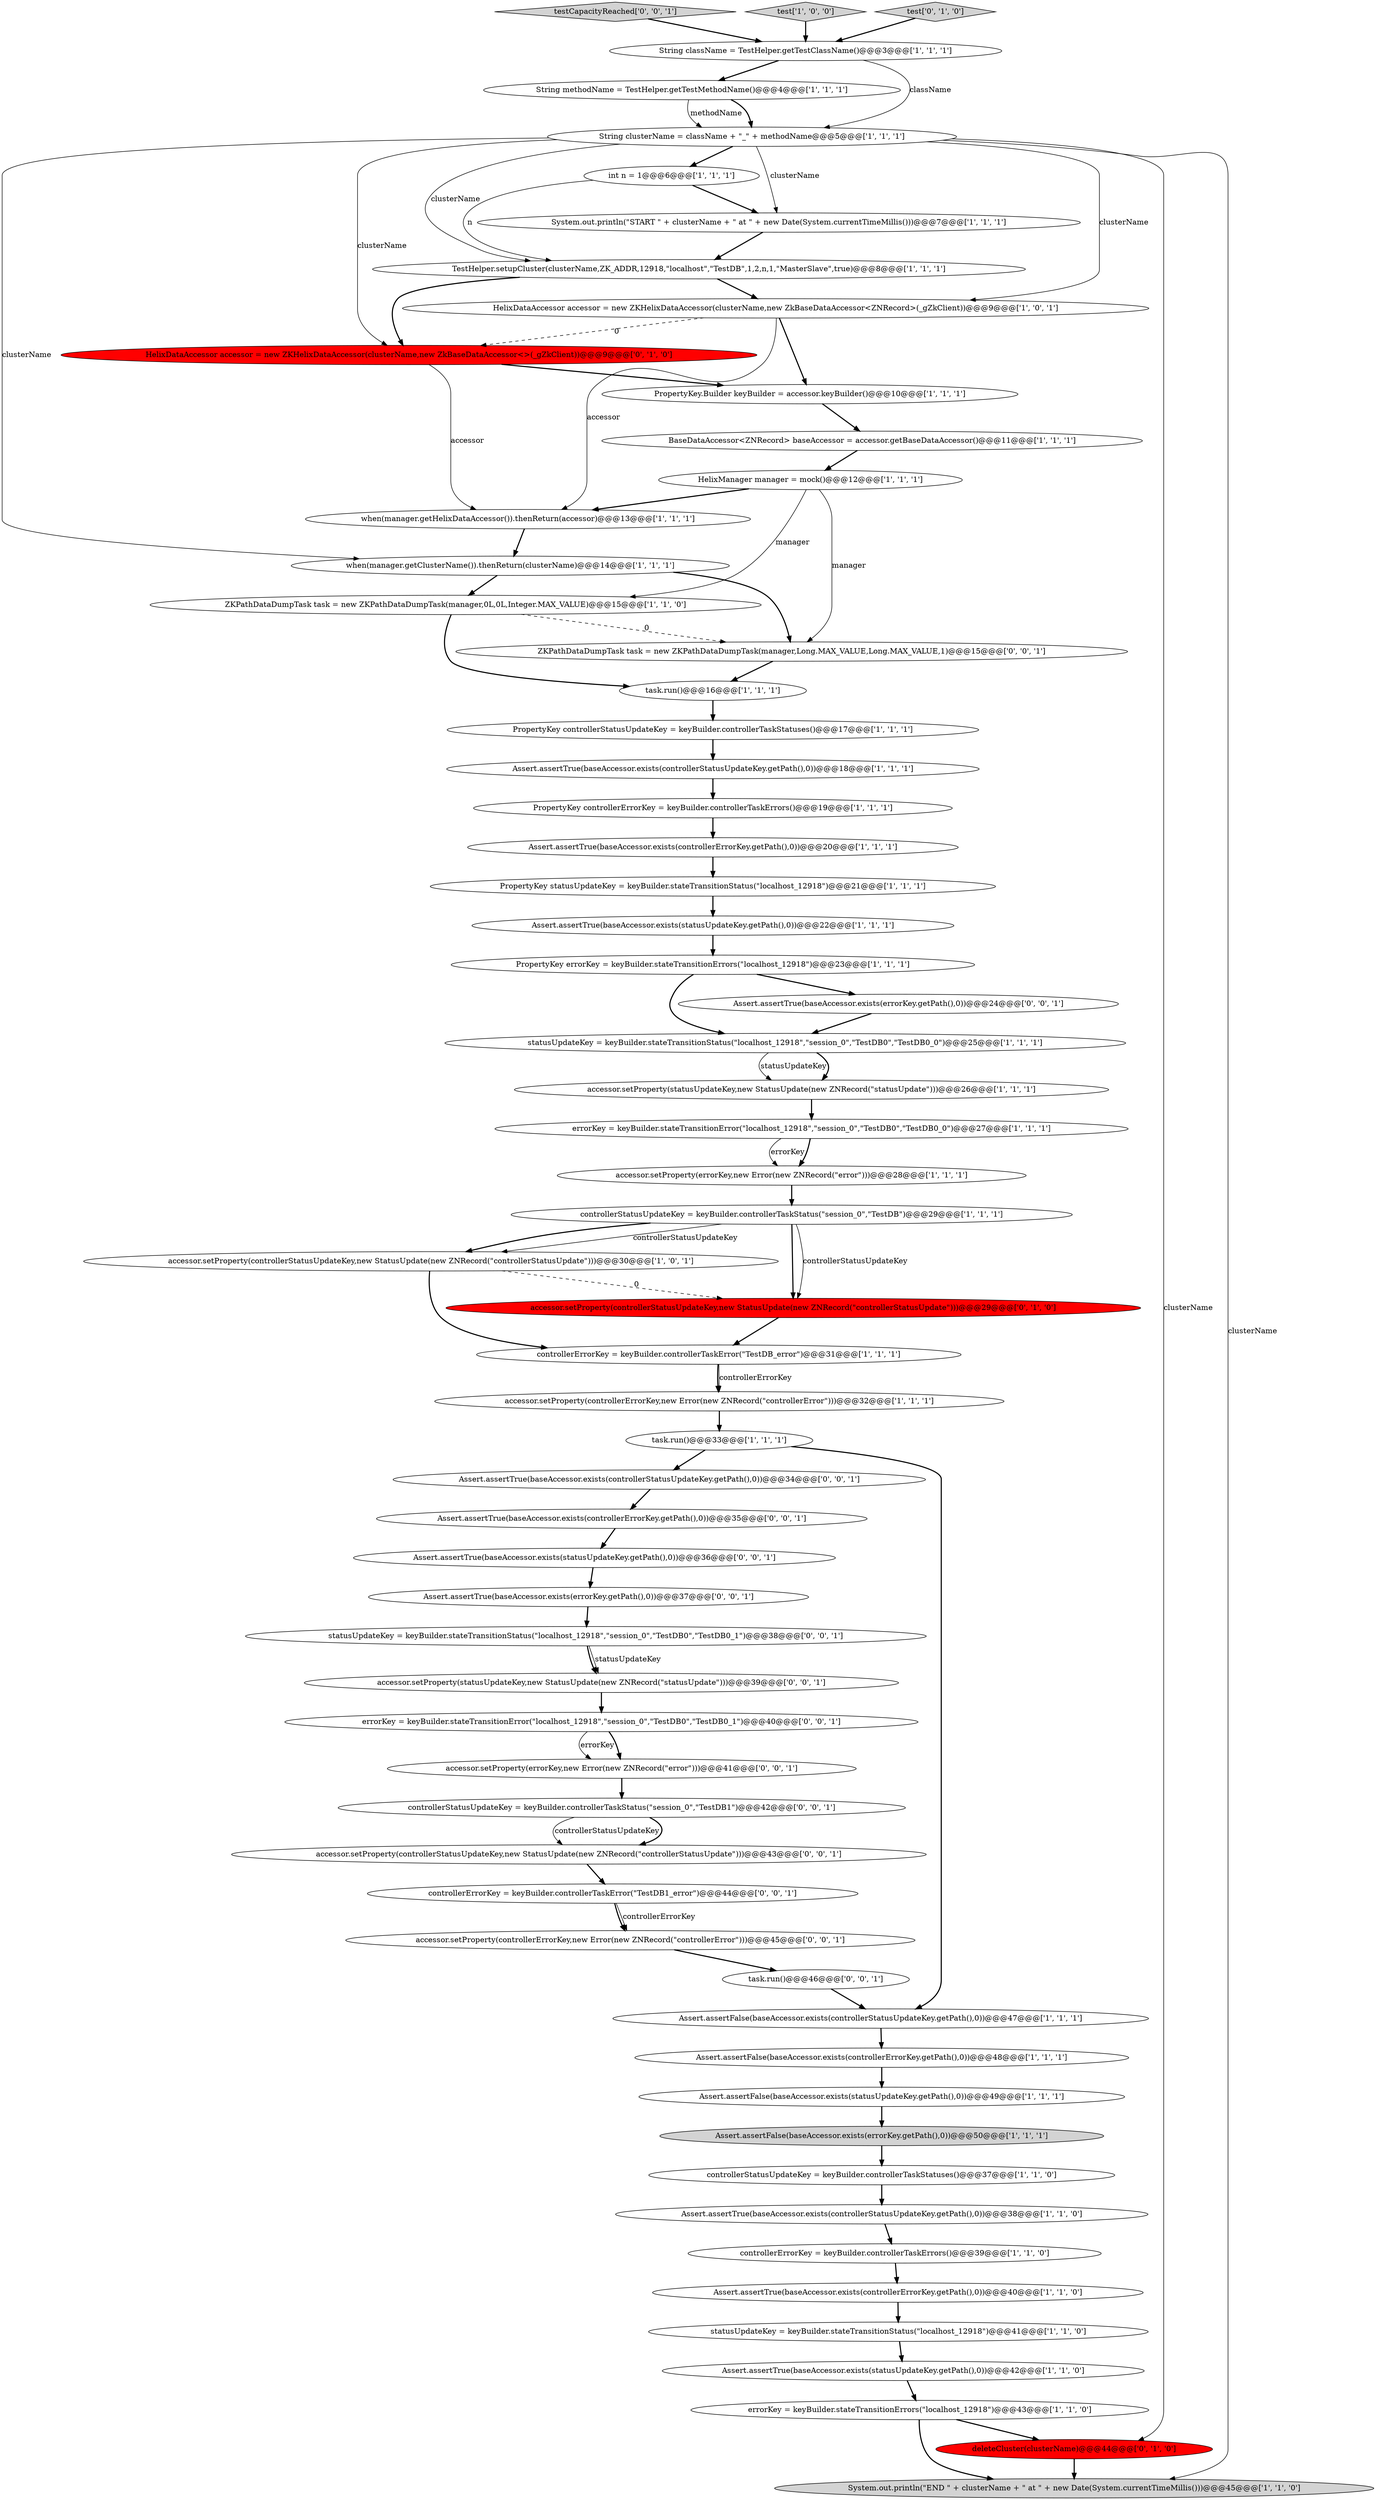 digraph {
47 [style = filled, label = "ZKPathDataDumpTask task = new ZKPathDataDumpTask(manager,Long.MAX_VALUE,Long.MAX_VALUE,1)@@@15@@@['0', '0', '1']", fillcolor = white, shape = ellipse image = "AAA0AAABBB3BBB"];
1 [style = filled, label = "Assert.assertFalse(baseAccessor.exists(controllerErrorKey.getPath(),0))@@@48@@@['1', '1', '1']", fillcolor = white, shape = ellipse image = "AAA0AAABBB1BBB"];
13 [style = filled, label = "PropertyKey errorKey = keyBuilder.stateTransitionErrors(\"localhost_12918\")@@@23@@@['1', '1', '1']", fillcolor = white, shape = ellipse image = "AAA0AAABBB1BBB"];
0 [style = filled, label = "PropertyKey controllerStatusUpdateKey = keyBuilder.controllerTaskStatuses()@@@17@@@['1', '1', '1']", fillcolor = white, shape = ellipse image = "AAA0AAABBB1BBB"];
32 [style = filled, label = "String methodName = TestHelper.getTestMethodName()@@@4@@@['1', '1', '1']", fillcolor = white, shape = ellipse image = "AAA0AAABBB1BBB"];
27 [style = filled, label = "errorKey = keyBuilder.stateTransitionError(\"localhost_12918\",\"session_0\",\"TestDB0\",\"TestDB0_0\")@@@27@@@['1', '1', '1']", fillcolor = white, shape = ellipse image = "AAA0AAABBB1BBB"];
37 [style = filled, label = "controllerStatusUpdateKey = keyBuilder.controllerTaskStatus(\"session_0\",\"TestDB\")@@@29@@@['1', '1', '1']", fillcolor = white, shape = ellipse image = "AAA0AAABBB1BBB"];
24 [style = filled, label = "String className = TestHelper.getTestClassName()@@@3@@@['1', '1', '1']", fillcolor = white, shape = ellipse image = "AAA0AAABBB1BBB"];
34 [style = filled, label = "errorKey = keyBuilder.stateTransitionErrors(\"localhost_12918\")@@@43@@@['1', '1', '0']", fillcolor = white, shape = ellipse image = "AAA0AAABBB1BBB"];
59 [style = filled, label = "accessor.setProperty(statusUpdateKey,new StatusUpdate(new ZNRecord(\"statusUpdate\")))@@@39@@@['0', '0', '1']", fillcolor = white, shape = ellipse image = "AAA0AAABBB3BBB"];
11 [style = filled, label = "Assert.assertTrue(baseAccessor.exists(controllerStatusUpdateKey.getPath(),0))@@@18@@@['1', '1', '1']", fillcolor = white, shape = ellipse image = "AAA0AAABBB1BBB"];
53 [style = filled, label = "accessor.setProperty(controllerStatusUpdateKey,new StatusUpdate(new ZNRecord(\"controllerStatusUpdate\")))@@@43@@@['0', '0', '1']", fillcolor = white, shape = ellipse image = "AAA0AAABBB3BBB"];
39 [style = filled, label = "when(manager.getHelixDataAccessor()).thenReturn(accessor)@@@13@@@['1', '1', '1']", fillcolor = white, shape = ellipse image = "AAA0AAABBB1BBB"];
20 [style = filled, label = "statusUpdateKey = keyBuilder.stateTransitionStatus(\"localhost_12918\",\"session_0\",\"TestDB0\",\"TestDB0_0\")@@@25@@@['1', '1', '1']", fillcolor = white, shape = ellipse image = "AAA0AAABBB1BBB"];
7 [style = filled, label = "Assert.assertTrue(baseAccessor.exists(statusUpdateKey.getPath(),0))@@@42@@@['1', '1', '0']", fillcolor = white, shape = ellipse image = "AAA0AAABBB1BBB"];
60 [style = filled, label = "Assert.assertTrue(baseAccessor.exists(controllerStatusUpdateKey.getPath(),0))@@@34@@@['0', '0', '1']", fillcolor = white, shape = ellipse image = "AAA0AAABBB3BBB"];
15 [style = filled, label = "HelixDataAccessor accessor = new ZKHelixDataAccessor(clusterName,new ZkBaseDataAccessor<ZNRecord>(_gZkClient))@@@9@@@['1', '0', '1']", fillcolor = white, shape = ellipse image = "AAA0AAABBB1BBB"];
21 [style = filled, label = "accessor.setProperty(errorKey,new Error(new ZNRecord(\"error\")))@@@28@@@['1', '1', '1']", fillcolor = white, shape = ellipse image = "AAA0AAABBB1BBB"];
50 [style = filled, label = "task.run()@@@46@@@['0', '0', '1']", fillcolor = white, shape = ellipse image = "AAA0AAABBB3BBB"];
30 [style = filled, label = "Assert.assertTrue(baseAccessor.exists(controllerErrorKey.getPath(),0))@@@40@@@['1', '1', '0']", fillcolor = white, shape = ellipse image = "AAA0AAABBB1BBB"];
45 [style = filled, label = "accessor.setProperty(controllerStatusUpdateKey,new StatusUpdate(new ZNRecord(\"controllerStatusUpdate\")))@@@29@@@['0', '1', '0']", fillcolor = red, shape = ellipse image = "AAA1AAABBB2BBB"];
22 [style = filled, label = "Assert.assertFalse(baseAccessor.exists(errorKey.getPath(),0))@@@50@@@['1', '1', '1']", fillcolor = lightgray, shape = ellipse image = "AAA0AAABBB1BBB"];
2 [style = filled, label = "Assert.assertTrue(baseAccessor.exists(statusUpdateKey.getPath(),0))@@@22@@@['1', '1', '1']", fillcolor = white, shape = ellipse image = "AAA0AAABBB1BBB"];
25 [style = filled, label = "Assert.assertFalse(baseAccessor.exists(controllerStatusUpdateKey.getPath(),0))@@@47@@@['1', '1', '1']", fillcolor = white, shape = ellipse image = "AAA0AAABBB1BBB"];
61 [style = filled, label = "accessor.setProperty(controllerErrorKey,new Error(new ZNRecord(\"controllerError\")))@@@45@@@['0', '0', '1']", fillcolor = white, shape = ellipse image = "AAA0AAABBB3BBB"];
38 [style = filled, label = "accessor.setProperty(statusUpdateKey,new StatusUpdate(new ZNRecord(\"statusUpdate\")))@@@26@@@['1', '1', '1']", fillcolor = white, shape = ellipse image = "AAA0AAABBB1BBB"];
5 [style = filled, label = "Assert.assertFalse(baseAccessor.exists(statusUpdateKey.getPath(),0))@@@49@@@['1', '1', '1']", fillcolor = white, shape = ellipse image = "AAA0AAABBB1BBB"];
42 [style = filled, label = "controllerErrorKey = keyBuilder.controllerTaskErrors()@@@39@@@['1', '1', '0']", fillcolor = white, shape = ellipse image = "AAA0AAABBB1BBB"];
10 [style = filled, label = "Assert.assertTrue(baseAccessor.exists(controllerErrorKey.getPath(),0))@@@20@@@['1', '1', '1']", fillcolor = white, shape = ellipse image = "AAA0AAABBB1BBB"];
52 [style = filled, label = "controllerStatusUpdateKey = keyBuilder.controllerTaskStatus(\"session_0\",\"TestDB1\")@@@42@@@['0', '0', '1']", fillcolor = white, shape = ellipse image = "AAA0AAABBB3BBB"];
36 [style = filled, label = "PropertyKey controllerErrorKey = keyBuilder.controllerTaskErrors()@@@19@@@['1', '1', '1']", fillcolor = white, shape = ellipse image = "AAA0AAABBB1BBB"];
51 [style = filled, label = "testCapacityReached['0', '0', '1']", fillcolor = lightgray, shape = diamond image = "AAA0AAABBB3BBB"];
29 [style = filled, label = "task.run()@@@33@@@['1', '1', '1']", fillcolor = white, shape = ellipse image = "AAA0AAABBB1BBB"];
17 [style = filled, label = "System.out.println(\"START \" + clusterName + \" at \" + new Date(System.currentTimeMillis()))@@@7@@@['1', '1', '1']", fillcolor = white, shape = ellipse image = "AAA0AAABBB1BBB"];
49 [style = filled, label = "accessor.setProperty(errorKey,new Error(new ZNRecord(\"error\")))@@@41@@@['0', '0', '1']", fillcolor = white, shape = ellipse image = "AAA0AAABBB3BBB"];
12 [style = filled, label = "String clusterName = className + \"_\" + methodName@@@5@@@['1', '1', '1']", fillcolor = white, shape = ellipse image = "AAA0AAABBB1BBB"];
40 [style = filled, label = "BaseDataAccessor<ZNRecord> baseAccessor = accessor.getBaseDataAccessor()@@@11@@@['1', '1', '1']", fillcolor = white, shape = ellipse image = "AAA0AAABBB1BBB"];
58 [style = filled, label = "Assert.assertTrue(baseAccessor.exists(statusUpdateKey.getPath(),0))@@@36@@@['0', '0', '1']", fillcolor = white, shape = ellipse image = "AAA0AAABBB3BBB"];
9 [style = filled, label = "statusUpdateKey = keyBuilder.stateTransitionStatus(\"localhost_12918\")@@@41@@@['1', '1', '0']", fillcolor = white, shape = ellipse image = "AAA0AAABBB1BBB"];
4 [style = filled, label = "controllerErrorKey = keyBuilder.controllerTaskError(\"TestDB_error\")@@@31@@@['1', '1', '1']", fillcolor = white, shape = ellipse image = "AAA0AAABBB1BBB"];
18 [style = filled, label = "PropertyKey statusUpdateKey = keyBuilder.stateTransitionStatus(\"localhost_12918\")@@@21@@@['1', '1', '1']", fillcolor = white, shape = ellipse image = "AAA0AAABBB1BBB"];
3 [style = filled, label = "accessor.setProperty(controllerStatusUpdateKey,new StatusUpdate(new ZNRecord(\"controllerStatusUpdate\")))@@@30@@@['1', '0', '1']", fillcolor = white, shape = ellipse image = "AAA0AAABBB1BBB"];
19 [style = filled, label = "Assert.assertTrue(baseAccessor.exists(controllerStatusUpdateKey.getPath(),0))@@@38@@@['1', '1', '0']", fillcolor = white, shape = ellipse image = "AAA0AAABBB1BBB"];
43 [style = filled, label = "deleteCluster(clusterName)@@@44@@@['0', '1', '0']", fillcolor = red, shape = ellipse image = "AAA1AAABBB2BBB"];
16 [style = filled, label = "task.run()@@@16@@@['1', '1', '1']", fillcolor = white, shape = ellipse image = "AAA0AAABBB1BBB"];
57 [style = filled, label = "controllerErrorKey = keyBuilder.controllerTaskError(\"TestDB1_error\")@@@44@@@['0', '0', '1']", fillcolor = white, shape = ellipse image = "AAA0AAABBB3BBB"];
6 [style = filled, label = "ZKPathDataDumpTask task = new ZKPathDataDumpTask(manager,0L,0L,Integer.MAX_VALUE)@@@15@@@['1', '1', '0']", fillcolor = white, shape = ellipse image = "AAA0AAABBB1BBB"];
8 [style = filled, label = "HelixManager manager = mock()@@@12@@@['1', '1', '1']", fillcolor = white, shape = ellipse image = "AAA0AAABBB1BBB"];
26 [style = filled, label = "test['1', '0', '0']", fillcolor = lightgray, shape = diamond image = "AAA0AAABBB1BBB"];
28 [style = filled, label = "PropertyKey.Builder keyBuilder = accessor.keyBuilder()@@@10@@@['1', '1', '1']", fillcolor = white, shape = ellipse image = "AAA0AAABBB1BBB"];
33 [style = filled, label = "TestHelper.setupCluster(clusterName,ZK_ADDR,12918,\"localhost\",\"TestDB\",1,2,n,1,\"MasterSlave\",true)@@@8@@@['1', '1', '1']", fillcolor = white, shape = ellipse image = "AAA0AAABBB1BBB"];
62 [style = filled, label = "statusUpdateKey = keyBuilder.stateTransitionStatus(\"localhost_12918\",\"session_0\",\"TestDB0\",\"TestDB0_1\")@@@38@@@['0', '0', '1']", fillcolor = white, shape = ellipse image = "AAA0AAABBB3BBB"];
31 [style = filled, label = "accessor.setProperty(controllerErrorKey,new Error(new ZNRecord(\"controllerError\")))@@@32@@@['1', '1', '1']", fillcolor = white, shape = ellipse image = "AAA0AAABBB1BBB"];
55 [style = filled, label = "Assert.assertTrue(baseAccessor.exists(errorKey.getPath(),0))@@@37@@@['0', '0', '1']", fillcolor = white, shape = ellipse image = "AAA0AAABBB3BBB"];
56 [style = filled, label = "errorKey = keyBuilder.stateTransitionError(\"localhost_12918\",\"session_0\",\"TestDB0\",\"TestDB0_1\")@@@40@@@['0', '0', '1']", fillcolor = white, shape = ellipse image = "AAA0AAABBB3BBB"];
48 [style = filled, label = "Assert.assertTrue(baseAccessor.exists(controllerErrorKey.getPath(),0))@@@35@@@['0', '0', '1']", fillcolor = white, shape = ellipse image = "AAA0AAABBB3BBB"];
54 [style = filled, label = "Assert.assertTrue(baseAccessor.exists(errorKey.getPath(),0))@@@24@@@['0', '0', '1']", fillcolor = white, shape = ellipse image = "AAA0AAABBB3BBB"];
46 [style = filled, label = "test['0', '1', '0']", fillcolor = lightgray, shape = diamond image = "AAA0AAABBB2BBB"];
35 [style = filled, label = "int n = 1@@@6@@@['1', '1', '1']", fillcolor = white, shape = ellipse image = "AAA0AAABBB1BBB"];
44 [style = filled, label = "HelixDataAccessor accessor = new ZKHelixDataAccessor(clusterName,new ZkBaseDataAccessor<>(_gZkClient))@@@9@@@['0', '1', '0']", fillcolor = red, shape = ellipse image = "AAA1AAABBB2BBB"];
23 [style = filled, label = "controllerStatusUpdateKey = keyBuilder.controllerTaskStatuses()@@@37@@@['1', '1', '0']", fillcolor = white, shape = ellipse image = "AAA0AAABBB1BBB"];
14 [style = filled, label = "System.out.println(\"END \" + clusterName + \" at \" + new Date(System.currentTimeMillis()))@@@45@@@['1', '1', '0']", fillcolor = lightgray, shape = ellipse image = "AAA0AAABBB1BBB"];
41 [style = filled, label = "when(manager.getClusterName()).thenReturn(clusterName)@@@14@@@['1', '1', '1']", fillcolor = white, shape = ellipse image = "AAA0AAABBB1BBB"];
1->5 [style = bold, label=""];
16->0 [style = bold, label=""];
25->1 [style = bold, label=""];
32->12 [style = bold, label=""];
12->43 [style = solid, label="clusterName"];
51->24 [style = bold, label=""];
55->62 [style = bold, label=""];
24->32 [style = bold, label=""];
9->7 [style = bold, label=""];
3->4 [style = bold, label=""];
11->36 [style = bold, label=""];
37->3 [style = bold, label=""];
20->38 [style = solid, label="statusUpdateKey"];
8->47 [style = solid, label="manager"];
8->39 [style = bold, label=""];
33->44 [style = bold, label=""];
6->47 [style = dashed, label="0"];
12->14 [style = solid, label="clusterName"];
19->42 [style = bold, label=""];
57->61 [style = bold, label=""];
29->60 [style = bold, label=""];
33->15 [style = bold, label=""];
46->24 [style = bold, label=""];
31->29 [style = bold, label=""];
41->6 [style = bold, label=""];
12->35 [style = bold, label=""];
20->38 [style = bold, label=""];
26->24 [style = bold, label=""];
22->23 [style = bold, label=""];
24->12 [style = solid, label="className"];
60->48 [style = bold, label=""];
21->37 [style = bold, label=""];
35->17 [style = bold, label=""];
39->41 [style = bold, label=""];
37->45 [style = bold, label=""];
34->14 [style = bold, label=""];
12->15 [style = solid, label="clusterName"];
59->56 [style = bold, label=""];
5->22 [style = bold, label=""];
47->16 [style = bold, label=""];
27->21 [style = solid, label="errorKey"];
10->18 [style = bold, label=""];
48->58 [style = bold, label=""];
15->39 [style = solid, label="accessor"];
13->54 [style = bold, label=""];
12->17 [style = solid, label="clusterName"];
38->27 [style = bold, label=""];
0->11 [style = bold, label=""];
30->9 [style = bold, label=""];
52->53 [style = solid, label="controllerStatusUpdateKey"];
56->49 [style = solid, label="errorKey"];
4->31 [style = bold, label=""];
57->61 [style = solid, label="controllerErrorKey"];
15->28 [style = bold, label=""];
43->14 [style = bold, label=""];
23->19 [style = bold, label=""];
3->45 [style = dashed, label="0"];
8->6 [style = solid, label="manager"];
37->45 [style = solid, label="controllerStatusUpdateKey"];
41->47 [style = bold, label=""];
12->33 [style = solid, label="clusterName"];
34->43 [style = bold, label=""];
27->21 [style = bold, label=""];
44->39 [style = solid, label="accessor"];
36->10 [style = bold, label=""];
62->59 [style = bold, label=""];
28->40 [style = bold, label=""];
56->49 [style = bold, label=""];
52->53 [style = bold, label=""];
62->59 [style = solid, label="statusUpdateKey"];
53->57 [style = bold, label=""];
12->41 [style = solid, label="clusterName"];
12->44 [style = solid, label="clusterName"];
29->25 [style = bold, label=""];
15->44 [style = dashed, label="0"];
54->20 [style = bold, label=""];
17->33 [style = bold, label=""];
58->55 [style = bold, label=""];
18->2 [style = bold, label=""];
32->12 [style = solid, label="methodName"];
50->25 [style = bold, label=""];
2->13 [style = bold, label=""];
45->4 [style = bold, label=""];
7->34 [style = bold, label=""];
49->52 [style = bold, label=""];
42->30 [style = bold, label=""];
6->16 [style = bold, label=""];
35->33 [style = solid, label="n"];
44->28 [style = bold, label=""];
61->50 [style = bold, label=""];
4->31 [style = solid, label="controllerErrorKey"];
37->3 [style = solid, label="controllerStatusUpdateKey"];
40->8 [style = bold, label=""];
13->20 [style = bold, label=""];
}
